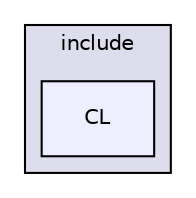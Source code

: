 digraph "include/CL" {
  compound=true
  node [ fontsize="10", fontname="Helvetica"];
  edge [ labelfontsize="10", labelfontname="Helvetica"];
  subgraph clusterdir_d44c64559bbebec7f509842c48db8b23 {
    graph [ bgcolor="#ddddee", pencolor="black", label="include" fontname="Helvetica", fontsize="10", URL="dir_d44c64559bbebec7f509842c48db8b23.html"]
  dir_8358e9aed72341d13c81ba12a462bec7 [shape=box, label="CL", style="filled", fillcolor="#eeeeff", pencolor="black", URL="dir_8358e9aed72341d13c81ba12a462bec7.html"];
  }
}
